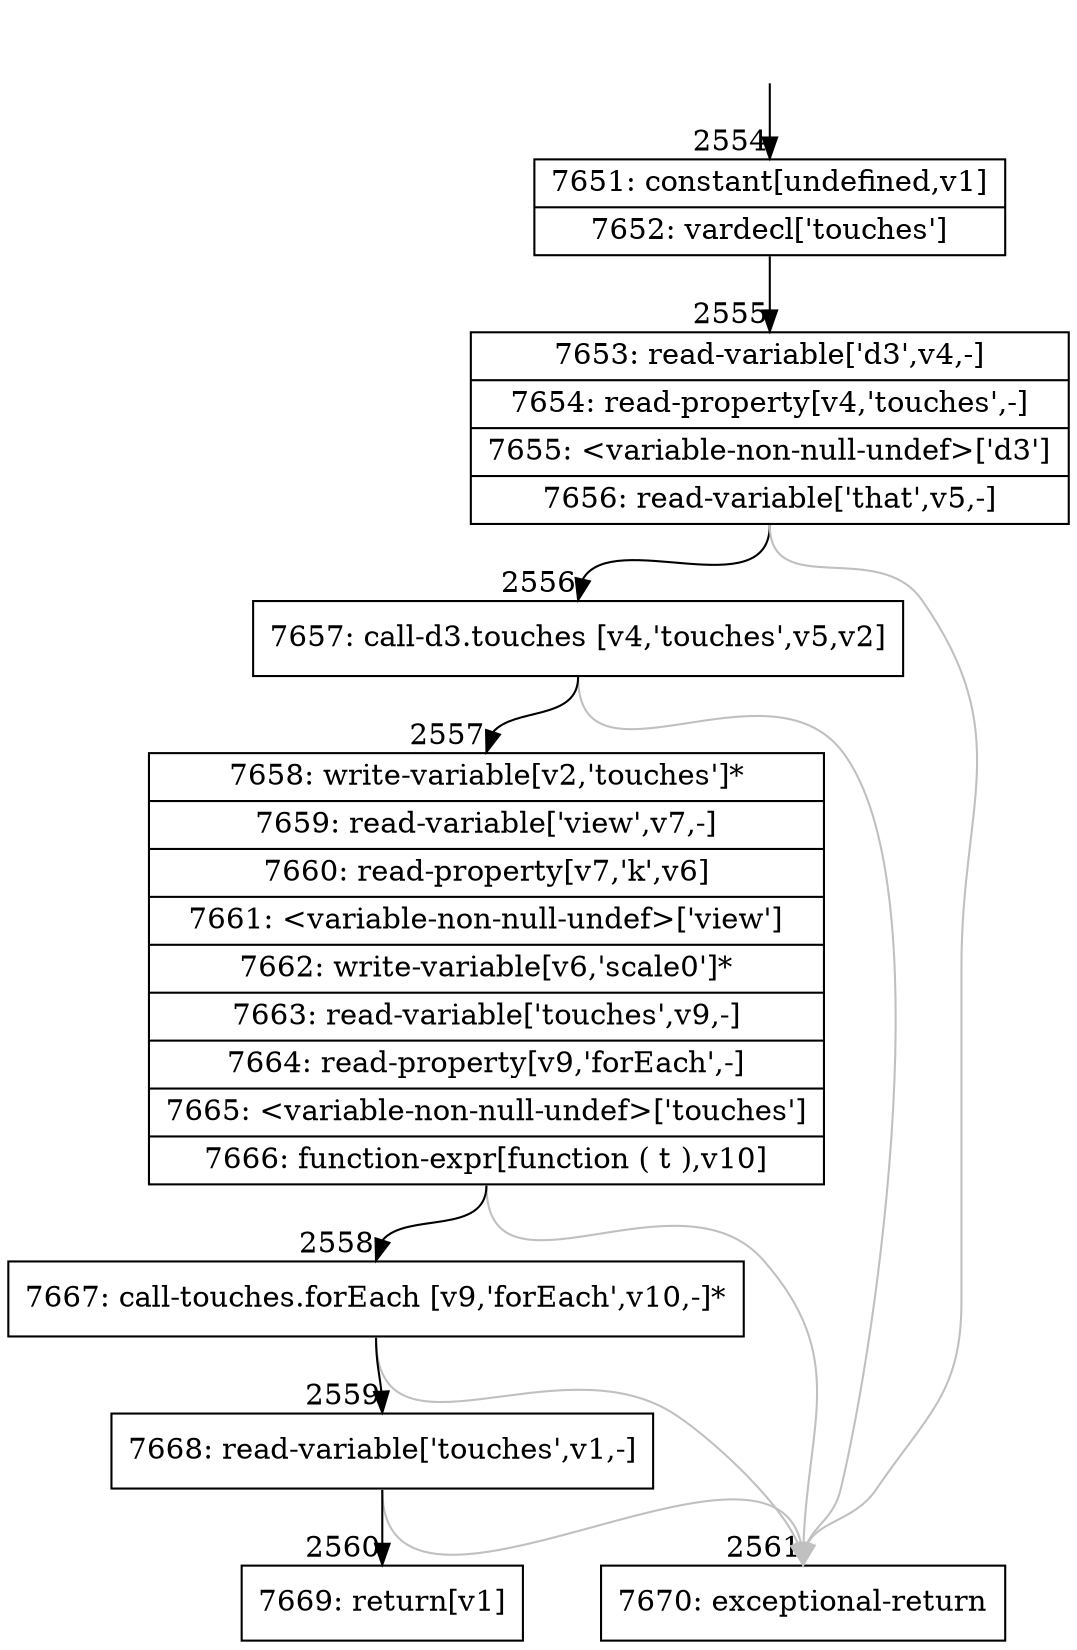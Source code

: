 digraph {
rankdir="TD"
BB_entry251[shape=none,label=""];
BB_entry251 -> BB2554 [tailport=s, headport=n, headlabel="    2554"]
BB2554 [shape=record label="{7651: constant[undefined,v1]|7652: vardecl['touches']}" ] 
BB2554 -> BB2555 [tailport=s, headport=n, headlabel="      2555"]
BB2555 [shape=record label="{7653: read-variable['d3',v4,-]|7654: read-property[v4,'touches',-]|7655: \<variable-non-null-undef\>['d3']|7656: read-variable['that',v5,-]}" ] 
BB2555 -> BB2556 [tailport=s, headport=n, headlabel="      2556"]
BB2555 -> BB2561 [tailport=s, headport=n, color=gray, headlabel="      2561"]
BB2556 [shape=record label="{7657: call-d3.touches [v4,'touches',v5,v2]}" ] 
BB2556 -> BB2557 [tailport=s, headport=n, headlabel="      2557"]
BB2556 -> BB2561 [tailport=s, headport=n, color=gray]
BB2557 [shape=record label="{7658: write-variable[v2,'touches']*|7659: read-variable['view',v7,-]|7660: read-property[v7,'k',v6]|7661: \<variable-non-null-undef\>['view']|7662: write-variable[v6,'scale0']*|7663: read-variable['touches',v9,-]|7664: read-property[v9,'forEach',-]|7665: \<variable-non-null-undef\>['touches']|7666: function-expr[function ( t ),v10]}" ] 
BB2557 -> BB2558 [tailport=s, headport=n, headlabel="      2558"]
BB2557 -> BB2561 [tailport=s, headport=n, color=gray]
BB2558 [shape=record label="{7667: call-touches.forEach [v9,'forEach',v10,-]*}" ] 
BB2558 -> BB2559 [tailport=s, headport=n, headlabel="      2559"]
BB2558 -> BB2561 [tailport=s, headport=n, color=gray]
BB2559 [shape=record label="{7668: read-variable['touches',v1,-]}" ] 
BB2559 -> BB2560 [tailport=s, headport=n, headlabel="      2560"]
BB2559 -> BB2561 [tailport=s, headport=n, color=gray]
BB2560 [shape=record label="{7669: return[v1]}" ] 
BB2561 [shape=record label="{7670: exceptional-return}" ] 
//#$~ 1495
}
